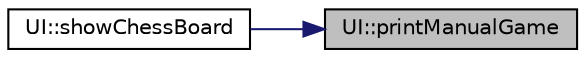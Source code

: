 digraph "UI::printManualGame"
{
 // LATEX_PDF_SIZE
  edge [fontname="Helvetica",fontsize="10",labelfontname="Helvetica",labelfontsize="10"];
  node [fontname="Helvetica",fontsize="10",shape=record];
  rankdir="RL";
  Node1 [label="UI::printManualGame",height=0.2,width=0.4,color="black", fillcolor="grey75", style="filled", fontcolor="black",tooltip=" "];
  Node1 -> Node2 [dir="back",color="midnightblue",fontsize="10",style="solid",fontname="Helvetica"];
  Node2 [label="UI::showChessBoard",height=0.2,width=0.4,color="black", fillcolor="white", style="filled",URL="$classUI.html#a9eb493f01a86cafe77747d09de33ec7f",tooltip=" "];
}
